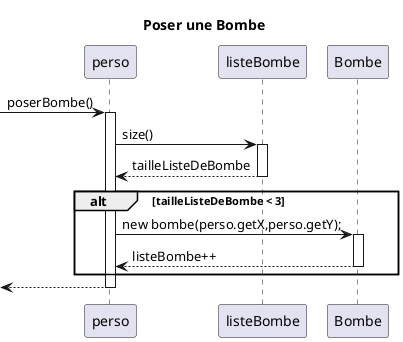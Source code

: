 @startuml
title:"Poser une Bombe"

participant perso
participant listeBombe


->perso:poserBombe()
activate perso
perso-> listeBombe:size()
activate listeBombe
perso <-- listeBombe:tailleListeDeBombe
deactivate listeBombe
alt tailleListeDeBombe < 3
perso -> Bombe :new bombe(perso.getX,perso.getY);
activate Bombe
Bombe-->perso:listeBombe++
deactivate Bombe
end
<-- perso
deactivate perso


@enduml